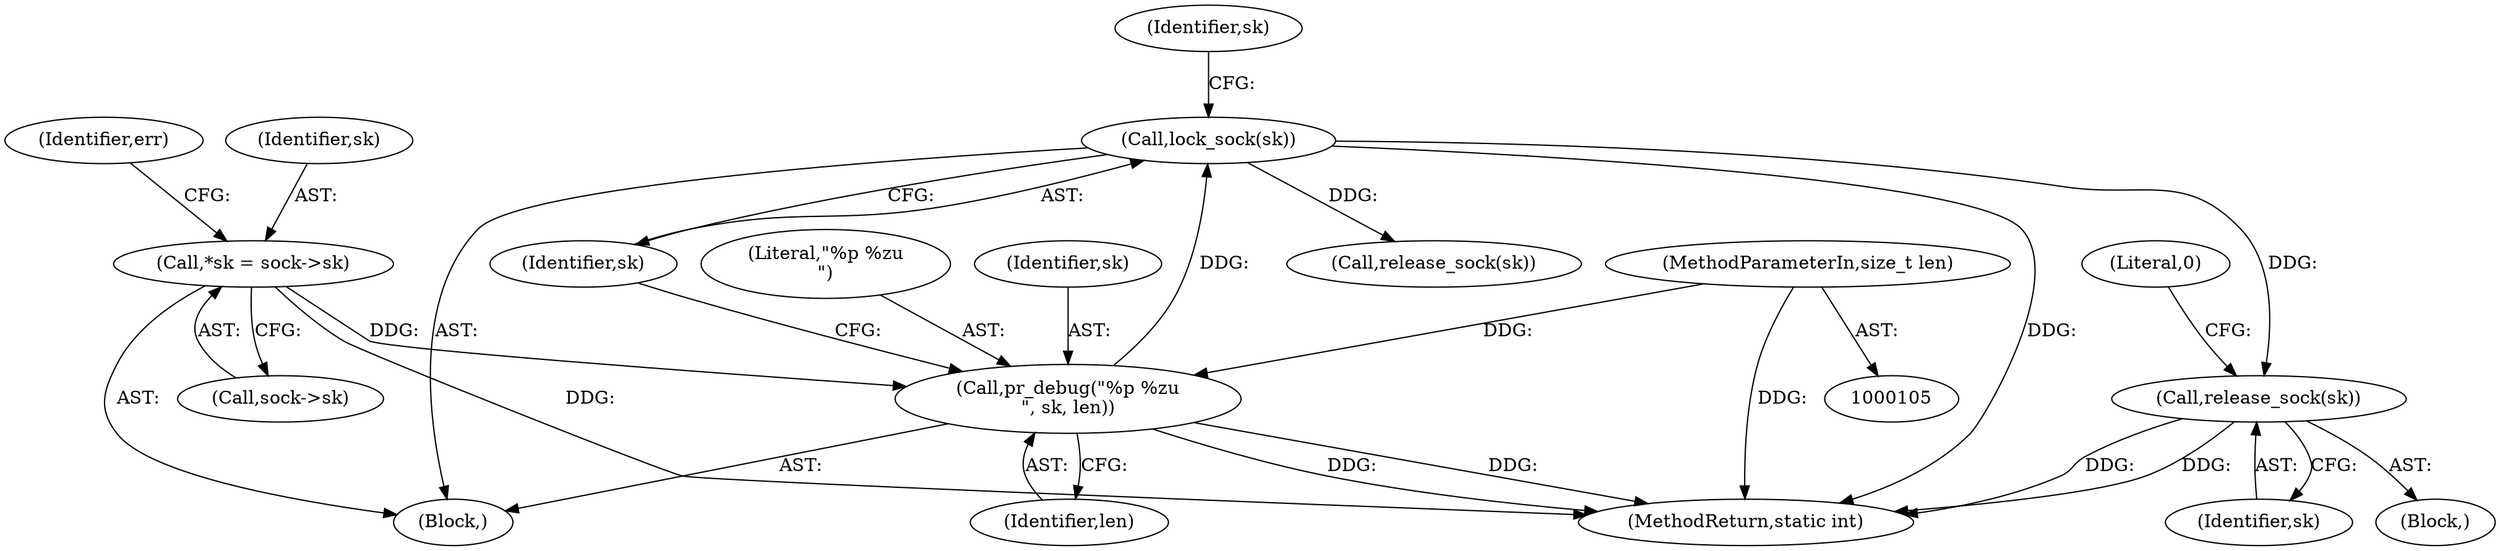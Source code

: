 digraph "0_linux_f3d3342602f8bcbf37d7c46641cb9bca7618eb1c_24@pointer" {
"1000151" [label="(Call,release_sock(sk))"];
"1000136" [label="(Call,lock_sock(sk))"];
"1000132" [label="(Call,pr_debug(\"%p %zu\n\", sk, len))"];
"1000119" [label="(Call,*sk = sock->sk)"];
"1000109" [label="(MethodParameterIn,size_t len)"];
"1000133" [label="(Literal,\"%p %zu\n\")"];
"1000154" [label="(Literal,0)"];
"1000109" [label="(MethodParameterIn,size_t len)"];
"1000135" [label="(Identifier,len)"];
"1000155" [label="(Call,release_sock(sk))"];
"1000150" [label="(Block,)"];
"1000151" [label="(Call,release_sock(sk))"];
"1000355" [label="(MethodReturn,static int)"];
"1000142" [label="(Identifier,sk)"];
"1000119" [label="(Call,*sk = sock->sk)"];
"1000121" [label="(Call,sock->sk)"];
"1000152" [label="(Identifier,sk)"];
"1000134" [label="(Identifier,sk)"];
"1000136" [label="(Call,lock_sock(sk))"];
"1000137" [label="(Identifier,sk)"];
"1000120" [label="(Identifier,sk)"];
"1000130" [label="(Identifier,err)"];
"1000111" [label="(Block,)"];
"1000132" [label="(Call,pr_debug(\"%p %zu\n\", sk, len))"];
"1000151" -> "1000150"  [label="AST: "];
"1000151" -> "1000152"  [label="CFG: "];
"1000152" -> "1000151"  [label="AST: "];
"1000154" -> "1000151"  [label="CFG: "];
"1000151" -> "1000355"  [label="DDG: "];
"1000151" -> "1000355"  [label="DDG: "];
"1000136" -> "1000151"  [label="DDG: "];
"1000136" -> "1000111"  [label="AST: "];
"1000136" -> "1000137"  [label="CFG: "];
"1000137" -> "1000136"  [label="AST: "];
"1000142" -> "1000136"  [label="CFG: "];
"1000136" -> "1000355"  [label="DDG: "];
"1000132" -> "1000136"  [label="DDG: "];
"1000136" -> "1000155"  [label="DDG: "];
"1000132" -> "1000111"  [label="AST: "];
"1000132" -> "1000135"  [label="CFG: "];
"1000133" -> "1000132"  [label="AST: "];
"1000134" -> "1000132"  [label="AST: "];
"1000135" -> "1000132"  [label="AST: "];
"1000137" -> "1000132"  [label="CFG: "];
"1000132" -> "1000355"  [label="DDG: "];
"1000132" -> "1000355"  [label="DDG: "];
"1000119" -> "1000132"  [label="DDG: "];
"1000109" -> "1000132"  [label="DDG: "];
"1000119" -> "1000111"  [label="AST: "];
"1000119" -> "1000121"  [label="CFG: "];
"1000120" -> "1000119"  [label="AST: "];
"1000121" -> "1000119"  [label="AST: "];
"1000130" -> "1000119"  [label="CFG: "];
"1000119" -> "1000355"  [label="DDG: "];
"1000109" -> "1000105"  [label="AST: "];
"1000109" -> "1000355"  [label="DDG: "];
}
